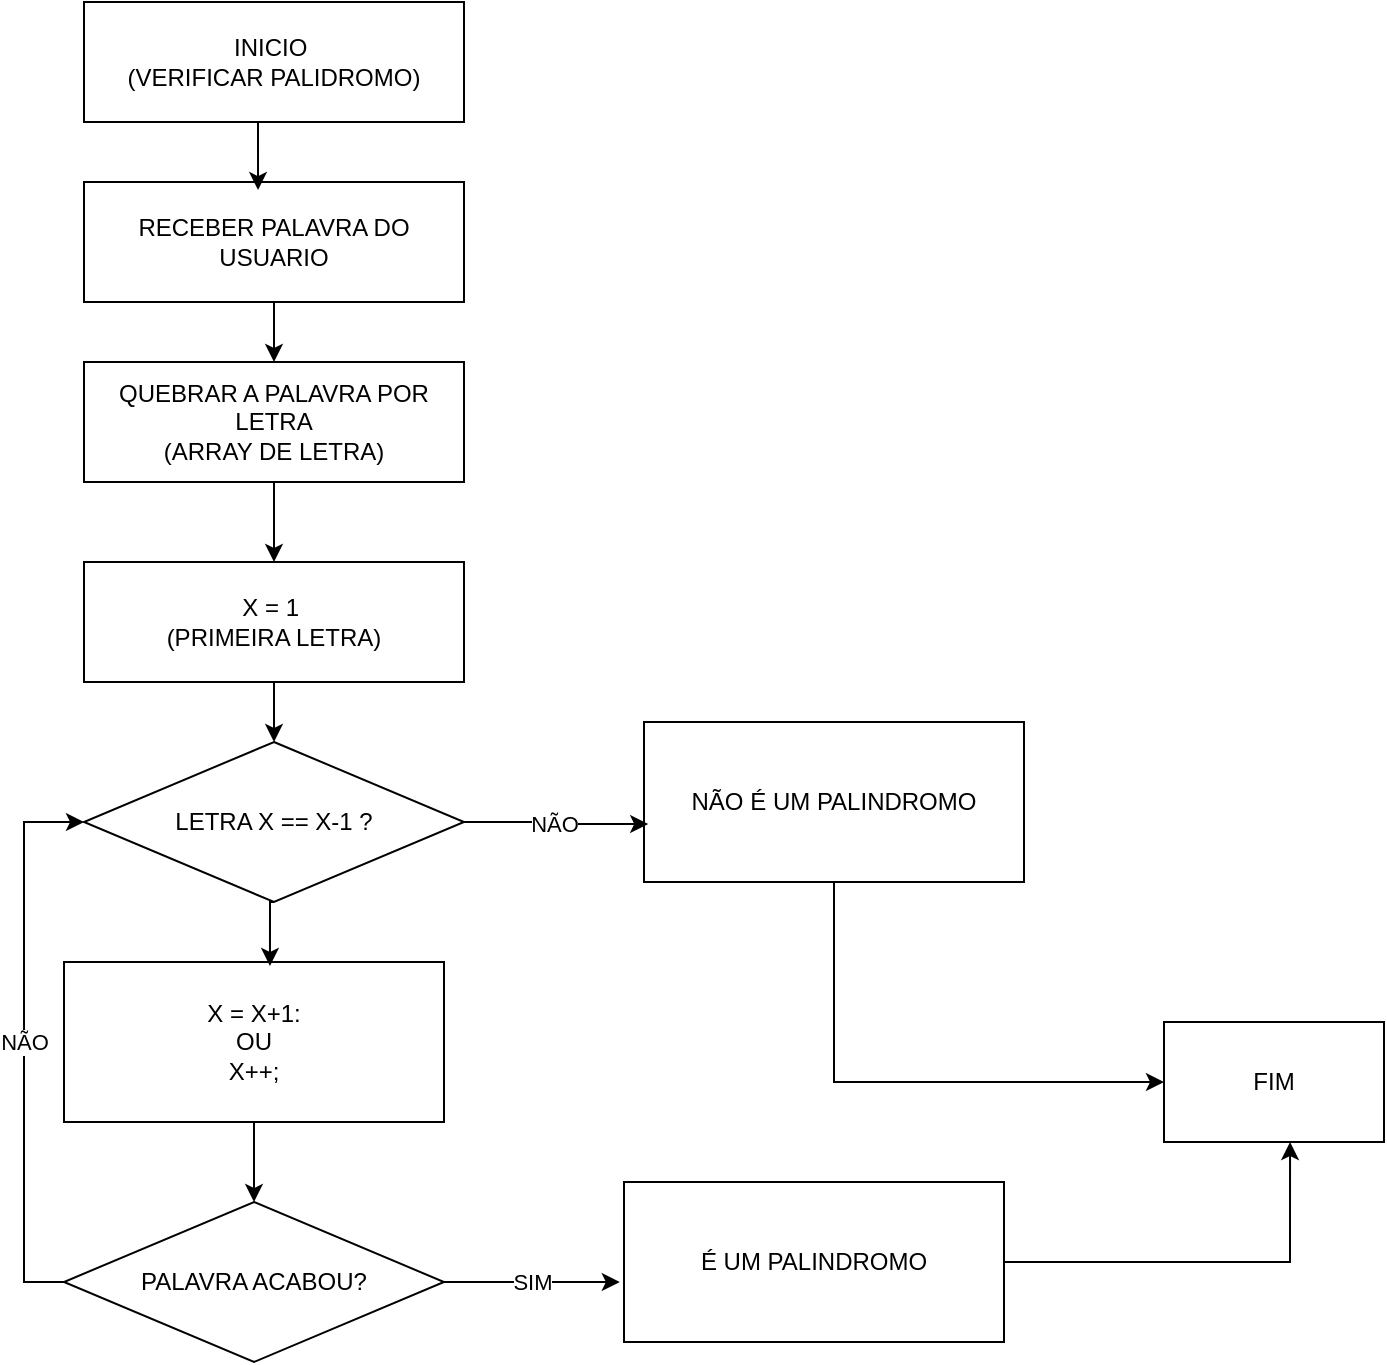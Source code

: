 <mxfile version="24.7.16">
  <diagram name="Página-1" id="yDoyC8_rOGxJ_YkKNDXm">
    <mxGraphModel dx="1707" dy="426" grid="1" gridSize="10" guides="1" tooltips="1" connect="1" arrows="1" fold="1" page="1" pageScale="1" pageWidth="827" pageHeight="1169" math="0" shadow="0">
      <root>
        <mxCell id="0" />
        <mxCell id="1" parent="0" />
        <mxCell id="2v5aTfsebNyCSrgBFrr8-1" value="INICIO&amp;nbsp;&lt;div&gt;(VERIFICAR PALIDROMO)&lt;/div&gt;" style="rounded=0;whiteSpace=wrap;html=1;" vertex="1" parent="1">
          <mxGeometry x="10" width="190" height="60" as="geometry" />
        </mxCell>
        <mxCell id="2v5aTfsebNyCSrgBFrr8-25" style="edgeStyle=orthogonalEdgeStyle;rounded=0;orthogonalLoop=1;jettySize=auto;html=1;exitX=0.5;exitY=1;exitDx=0;exitDy=0;entryX=0.5;entryY=0;entryDx=0;entryDy=0;" edge="1" parent="1" source="2v5aTfsebNyCSrgBFrr8-2" target="2v5aTfsebNyCSrgBFrr8-3">
          <mxGeometry relative="1" as="geometry" />
        </mxCell>
        <mxCell id="2v5aTfsebNyCSrgBFrr8-2" value="RECEBER PALAVRA DO USUARIO" style="rounded=0;whiteSpace=wrap;html=1;" vertex="1" parent="1">
          <mxGeometry x="10" y="90" width="190" height="60" as="geometry" />
        </mxCell>
        <mxCell id="2v5aTfsebNyCSrgBFrr8-24" style="edgeStyle=orthogonalEdgeStyle;rounded=0;orthogonalLoop=1;jettySize=auto;html=1;exitX=0.5;exitY=1;exitDx=0;exitDy=0;entryX=0.5;entryY=0;entryDx=0;entryDy=0;" edge="1" parent="1" source="2v5aTfsebNyCSrgBFrr8-3" target="2v5aTfsebNyCSrgBFrr8-4">
          <mxGeometry relative="1" as="geometry" />
        </mxCell>
        <mxCell id="2v5aTfsebNyCSrgBFrr8-3" value="QUEBRAR A PALAVRA POR LETRA&lt;div&gt;(ARRAY DE LETRA)&lt;/div&gt;" style="rounded=0;whiteSpace=wrap;html=1;" vertex="1" parent="1">
          <mxGeometry x="10" y="180" width="190" height="60" as="geometry" />
        </mxCell>
        <mxCell id="2v5aTfsebNyCSrgBFrr8-27" style="edgeStyle=orthogonalEdgeStyle;rounded=0;orthogonalLoop=1;jettySize=auto;html=1;exitX=0.5;exitY=1;exitDx=0;exitDy=0;entryX=0.5;entryY=0;entryDx=0;entryDy=0;" edge="1" parent="1" source="2v5aTfsebNyCSrgBFrr8-4" target="2v5aTfsebNyCSrgBFrr8-5">
          <mxGeometry relative="1" as="geometry" />
        </mxCell>
        <mxCell id="2v5aTfsebNyCSrgBFrr8-4" value="X = 1&amp;nbsp;&lt;div&gt;(PRIMEIRA LETRA)&lt;/div&gt;" style="rounded=0;whiteSpace=wrap;html=1;" vertex="1" parent="1">
          <mxGeometry x="10" y="280" width="190" height="60" as="geometry" />
        </mxCell>
        <mxCell id="2v5aTfsebNyCSrgBFrr8-5" value="LETRA X == X-1 ?" style="rhombus;whiteSpace=wrap;html=1;" vertex="1" parent="1">
          <mxGeometry x="10" y="370" width="190" height="80" as="geometry" />
        </mxCell>
        <mxCell id="2v5aTfsebNyCSrgBFrr8-19" style="edgeStyle=orthogonalEdgeStyle;rounded=0;orthogonalLoop=1;jettySize=auto;html=1;exitX=0.5;exitY=1;exitDx=0;exitDy=0;entryX=0;entryY=0.5;entryDx=0;entryDy=0;" edge="1" parent="1" source="2v5aTfsebNyCSrgBFrr8-7" target="2v5aTfsebNyCSrgBFrr8-18">
          <mxGeometry relative="1" as="geometry" />
        </mxCell>
        <mxCell id="2v5aTfsebNyCSrgBFrr8-7" value="NÃO É UM PALINDROMO" style="rounded=0;whiteSpace=wrap;html=1;" vertex="1" parent="1">
          <mxGeometry x="290" y="360" width="190" height="80" as="geometry" />
        </mxCell>
        <mxCell id="2v5aTfsebNyCSrgBFrr8-10" value="É UM PALINDROMO" style="rounded=0;whiteSpace=wrap;html=1;" vertex="1" parent="1">
          <mxGeometry x="280" y="590" width="190" height="80" as="geometry" />
        </mxCell>
        <mxCell id="2v5aTfsebNyCSrgBFrr8-28" value="NÃO" style="edgeStyle=orthogonalEdgeStyle;rounded=0;orthogonalLoop=1;jettySize=auto;html=1;exitX=0;exitY=0.5;exitDx=0;exitDy=0;entryX=0;entryY=0.5;entryDx=0;entryDy=0;" edge="1" parent="1" source="2v5aTfsebNyCSrgBFrr8-11" target="2v5aTfsebNyCSrgBFrr8-5">
          <mxGeometry relative="1" as="geometry" />
        </mxCell>
        <mxCell id="2v5aTfsebNyCSrgBFrr8-11" value="PALAVRA ACABOU?" style="rhombus;whiteSpace=wrap;html=1;" vertex="1" parent="1">
          <mxGeometry y="600" width="190" height="80" as="geometry" />
        </mxCell>
        <mxCell id="2v5aTfsebNyCSrgBFrr8-16" style="edgeStyle=orthogonalEdgeStyle;rounded=0;orthogonalLoop=1;jettySize=auto;html=1;exitX=0.5;exitY=1;exitDx=0;exitDy=0;entryX=0.5;entryY=0;entryDx=0;entryDy=0;" edge="1" parent="1" source="2v5aTfsebNyCSrgBFrr8-13" target="2v5aTfsebNyCSrgBFrr8-11">
          <mxGeometry relative="1" as="geometry" />
        </mxCell>
        <mxCell id="2v5aTfsebNyCSrgBFrr8-13" value="X = X+1:&lt;div&gt;OU&lt;/div&gt;&lt;div&gt;X++;&lt;/div&gt;" style="rounded=0;whiteSpace=wrap;html=1;" vertex="1" parent="1">
          <mxGeometry y="480" width="190" height="80" as="geometry" />
        </mxCell>
        <mxCell id="2v5aTfsebNyCSrgBFrr8-14" value="NÃO" style="edgeStyle=orthogonalEdgeStyle;rounded=0;orthogonalLoop=1;jettySize=auto;html=1;exitX=1;exitY=0.5;exitDx=0;exitDy=0;entryX=0.011;entryY=0.638;entryDx=0;entryDy=0;entryPerimeter=0;" edge="1" parent="1" source="2v5aTfsebNyCSrgBFrr8-5" target="2v5aTfsebNyCSrgBFrr8-7">
          <mxGeometry relative="1" as="geometry" />
        </mxCell>
        <mxCell id="2v5aTfsebNyCSrgBFrr8-15" style="edgeStyle=orthogonalEdgeStyle;rounded=0;orthogonalLoop=1;jettySize=auto;html=1;exitX=0.5;exitY=1;exitDx=0;exitDy=0;entryX=0.542;entryY=0.025;entryDx=0;entryDy=0;entryPerimeter=0;" edge="1" parent="1" source="2v5aTfsebNyCSrgBFrr8-5" target="2v5aTfsebNyCSrgBFrr8-13">
          <mxGeometry relative="1" as="geometry" />
        </mxCell>
        <mxCell id="2v5aTfsebNyCSrgBFrr8-17" value="SIM" style="edgeStyle=orthogonalEdgeStyle;rounded=0;orthogonalLoop=1;jettySize=auto;html=1;exitX=1;exitY=0.5;exitDx=0;exitDy=0;entryX=-0.011;entryY=0.625;entryDx=0;entryDy=0;entryPerimeter=0;" edge="1" parent="1" source="2v5aTfsebNyCSrgBFrr8-11" target="2v5aTfsebNyCSrgBFrr8-10">
          <mxGeometry relative="1" as="geometry" />
        </mxCell>
        <mxCell id="2v5aTfsebNyCSrgBFrr8-18" value="FIM" style="rounded=0;whiteSpace=wrap;html=1;" vertex="1" parent="1">
          <mxGeometry x="550" y="510" width="110" height="60" as="geometry" />
        </mxCell>
        <mxCell id="2v5aTfsebNyCSrgBFrr8-20" style="edgeStyle=orthogonalEdgeStyle;rounded=0;orthogonalLoop=1;jettySize=auto;html=1;exitX=1;exitY=0.5;exitDx=0;exitDy=0;entryX=0.573;entryY=1;entryDx=0;entryDy=0;entryPerimeter=0;" edge="1" parent="1" source="2v5aTfsebNyCSrgBFrr8-10" target="2v5aTfsebNyCSrgBFrr8-18">
          <mxGeometry relative="1" as="geometry" />
        </mxCell>
        <mxCell id="2v5aTfsebNyCSrgBFrr8-22" style="edgeStyle=orthogonalEdgeStyle;rounded=0;orthogonalLoop=1;jettySize=auto;html=1;exitX=0.5;exitY=1;exitDx=0;exitDy=0;entryX=0.458;entryY=0.067;entryDx=0;entryDy=0;entryPerimeter=0;" edge="1" parent="1" source="2v5aTfsebNyCSrgBFrr8-1" target="2v5aTfsebNyCSrgBFrr8-2">
          <mxGeometry relative="1" as="geometry" />
        </mxCell>
      </root>
    </mxGraphModel>
  </diagram>
</mxfile>
